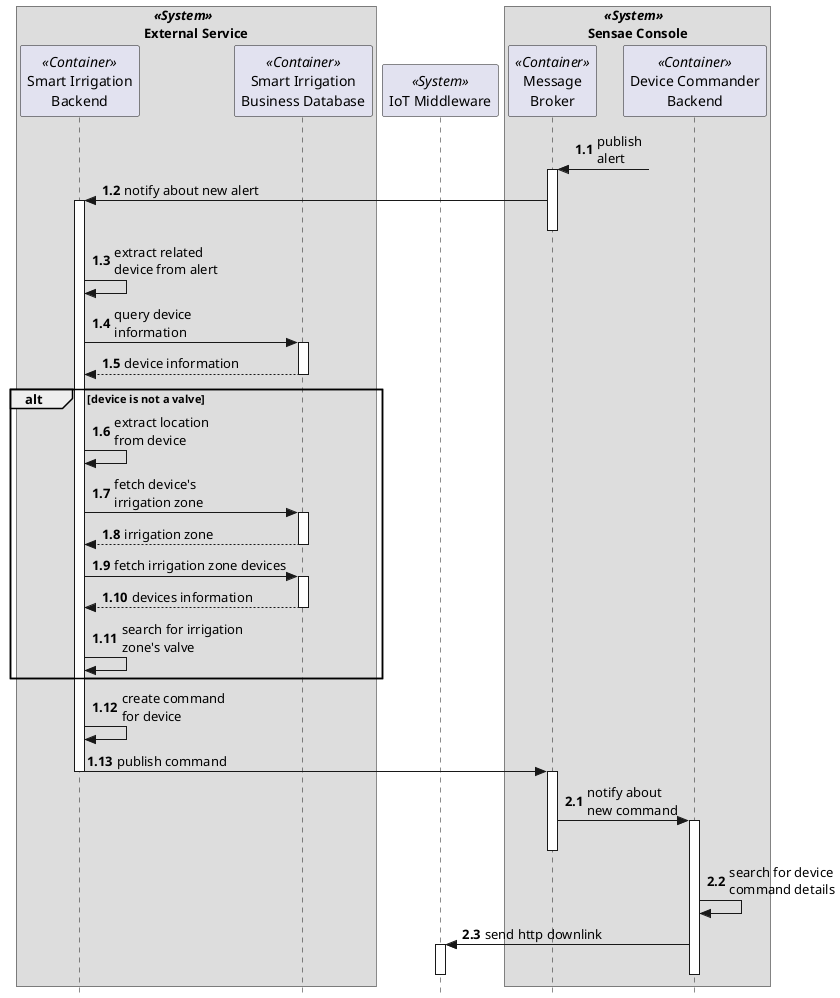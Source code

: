 @startuml smart-irrigation

autonumber 1.1

skinparam style strictuml

box "   //<<System>>//\nExternal Service"
participant "Smart Irrigation\nBackend" as BACK <<Container>>
participant "Smart Irrigation\nBusiness Database" as DB <<Container>>
end box

participant "IoT Middleware" as HC <<System>>

box "     //<<System>>//\nSensae Console"
participant "Message\nBroker" as MB <<Container>>
participant "Device Commander\nBackend" as COMM <<Container>>
end box 

MB <-? : publish\nalert
activate MB

MB -> BACK ++ : notify about new alert
deactivate MB

BACK -> BACK : extract related\ndevice from alert

BACK -> DB ++ : query device\ninformation

DB --> BACK -- : device information

alt device is not a valve
    BACK -> BACK : extract location\nfrom device
    BACK -> DB ++ : fetch device's\nirrigation zone
    return irrigation zone
    BACK -> DB ++ : fetch irrigation zone devices
    return devices information
    BACK -> BACK : search for irrigation\nzone's valve
end

BACK -> BACK : create command\nfor device
BACK -> MB -- : publish command
activate MB

autonumber inc A
MB -> COMM ++ : notify about\nnew command
deactivate MB

COMM -> COMM : search for device\ncommand details
COMM -> HC ++--: send http downlink
deactivate HC

@enduml

